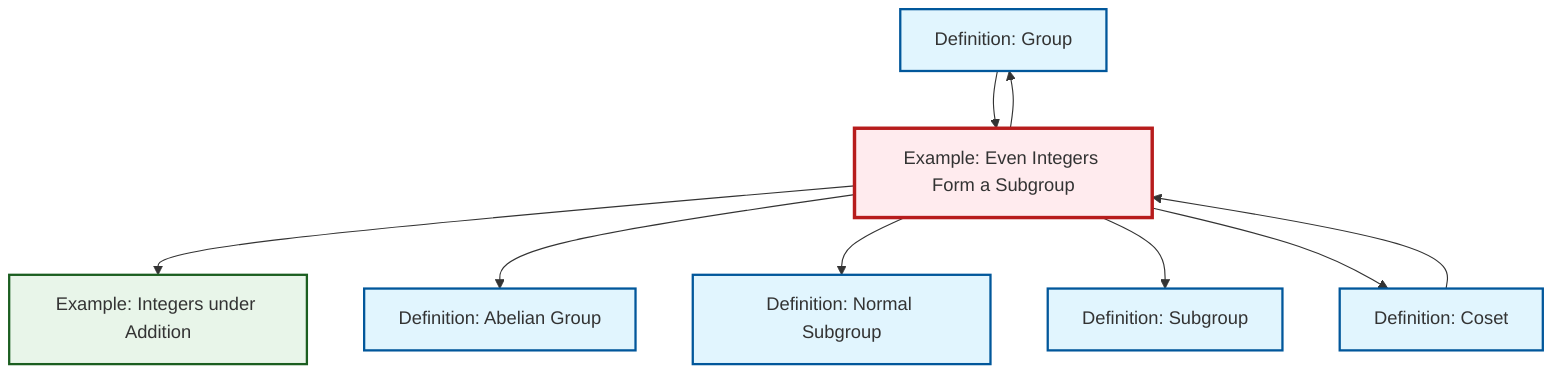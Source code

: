 graph TD
    classDef definition fill:#e1f5fe,stroke:#01579b,stroke-width:2px
    classDef theorem fill:#f3e5f5,stroke:#4a148c,stroke-width:2px
    classDef axiom fill:#fff3e0,stroke:#e65100,stroke-width:2px
    classDef example fill:#e8f5e9,stroke:#1b5e20,stroke-width:2px
    classDef current fill:#ffebee,stroke:#b71c1c,stroke-width:3px
    def-subgroup["Definition: Subgroup"]:::definition
    def-normal-subgroup["Definition: Normal Subgroup"]:::definition
    def-abelian-group["Definition: Abelian Group"]:::definition
    def-group["Definition: Group"]:::definition
    ex-integers-addition["Example: Integers under Addition"]:::example
    def-coset["Definition: Coset"]:::definition
    ex-even-integers-subgroup["Example: Even Integers Form a Subgroup"]:::example
    def-group --> ex-even-integers-subgroup
    ex-even-integers-subgroup --> ex-integers-addition
    ex-even-integers-subgroup --> def-group
    ex-even-integers-subgroup --> def-abelian-group
    def-coset --> ex-even-integers-subgroup
    ex-even-integers-subgroup --> def-normal-subgroup
    ex-even-integers-subgroup --> def-subgroup
    ex-even-integers-subgroup --> def-coset
    class ex-even-integers-subgroup current